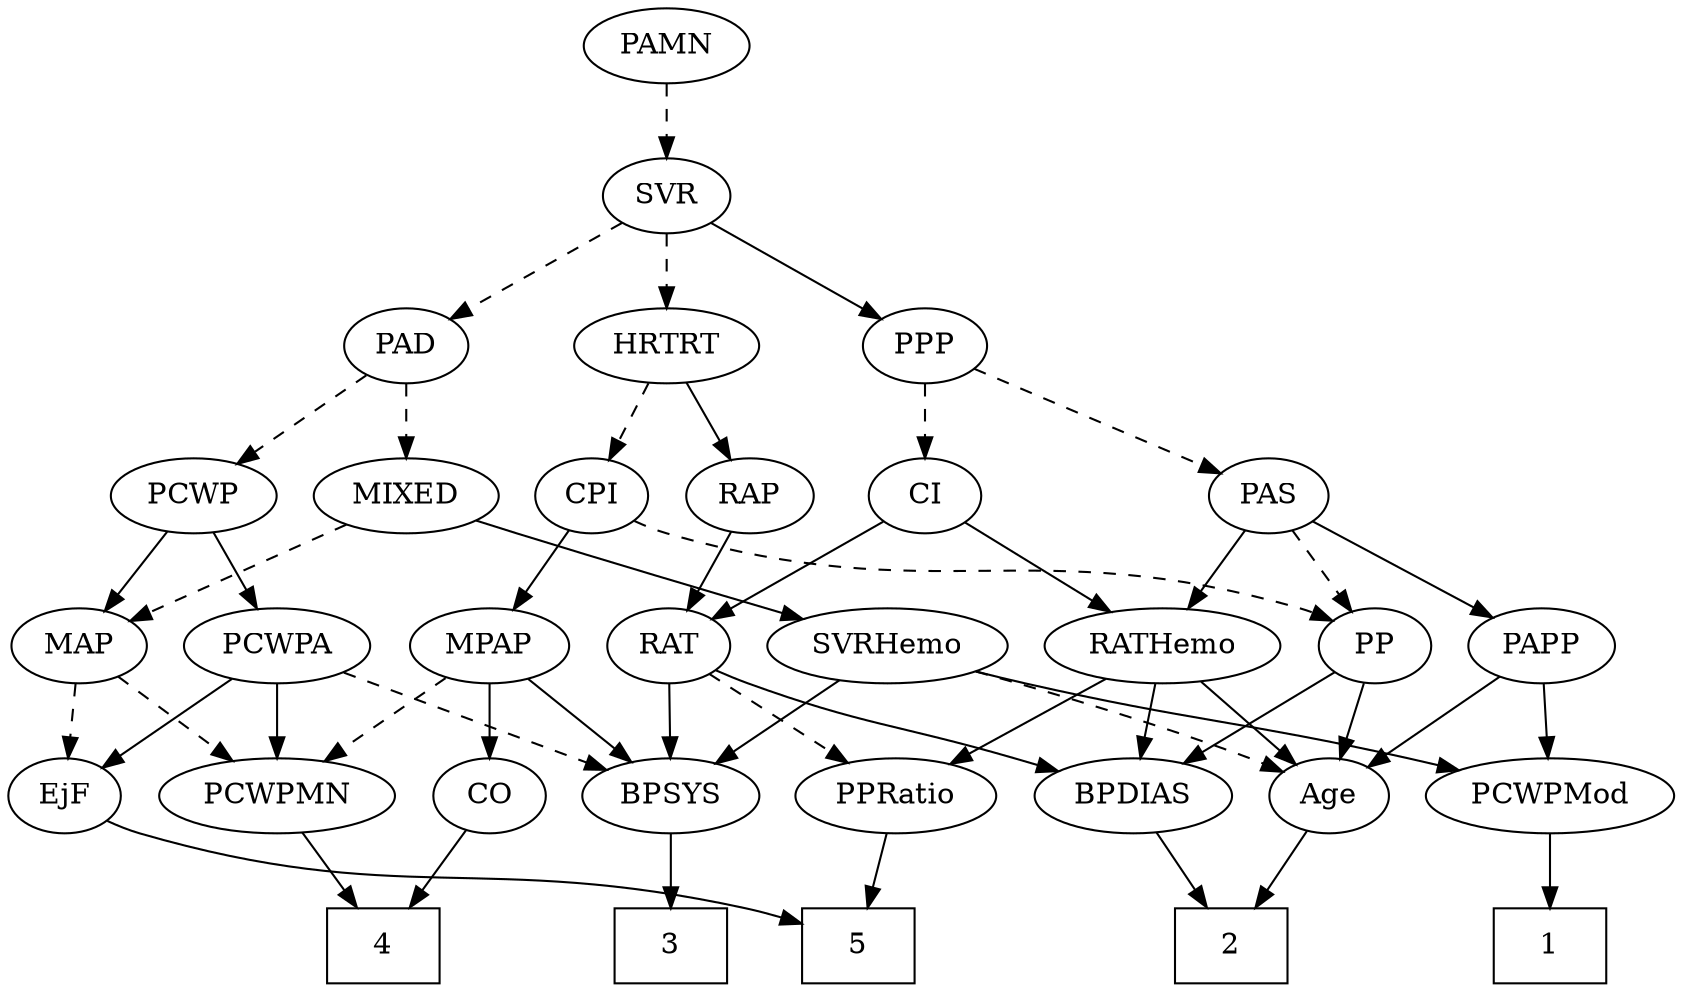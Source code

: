 strict digraph {
	graph [bb="0,0,732,468"];
	node [label="\N"];
	1	[height=0.5,
		pos="680,18",
		shape=box,
		width=0.75];
	2	[height=0.5,
		pos="539,18",
		shape=box,
		width=0.75];
	3	[height=0.5,
		pos="300,18",
		shape=box,
		width=0.75];
	4	[height=0.5,
		pos="170,18",
		shape=box,
		width=0.75];
	5	[height=0.5,
		pos="384,18",
		shape=box,
		width=0.75];
	Age	[height=0.5,
		pos="583,90",
		width=0.75];
	Age -> 2	[pos="e,549.87,36.292 573.02,73.116 567.79,64.801 561.26,54.41 555.32,44.963",
		style=solid];
	EjF	[height=0.5,
		pos="27,90",
		width=0.75];
	EjF -> 5	[pos="e,356.88,29.715 47.509,77.98 52.466,75.694 57.828,73.522 63,72 180.41,37.456 217,64.585 336,36 339.65,35.122 343.42,34.068 347.15,\
32.919",
		style=solid];
	RAP	[height=0.5,
		pos="335,234",
		width=0.77632];
	RAT	[height=0.5,
		pos="297,162",
		width=0.75827];
	RAP -> RAT	[pos="e,305.77,179.15 326.19,216.76 321.58,208.28 315.84,197.71 310.68,188.2",
		style=solid];
	MIXED	[height=0.5,
		pos="177,234",
		width=1.1193];
	SVRHemo	[height=0.5,
		pos="392,162",
		width=1.3902];
	MIXED -> SVRHemo	[pos="e,355.32,174.42 207.8,222.18 213.83,220.1 220.11,217.96 226,216 266.19,202.62 312.07,188.02 345.4,177.54",
		style=solid];
	MAP	[height=0.5,
		pos="32,162",
		width=0.84854];
	MIXED -> MAP	[pos="e,55.192,174.2 150.74,220.32 126.46,208.6 90.316,191.15 64.284,178.59",
		style=dashed];
	MPAP	[height=0.5,
		pos="217,162",
		width=0.97491];
	BPSYS	[height=0.5,
		pos="300,90",
		width=1.0471];
	MPAP -> BPSYS	[pos="e,282.14,106.07 234.6,146.15 246.19,136.38 261.54,123.43 274.46,112.54",
		style=solid];
	CO	[height=0.5,
		pos="217,90",
		width=0.75];
	MPAP -> CO	[pos="e,217,108.1 217,143.7 217,135.98 217,126.71 217,118.11",
		style=solid];
	PCWPMN	[height=0.5,
		pos="122,90",
		width=1.3902];
	MPAP -> PCWPMN	[pos="e,143.18,106.61 197.78,146.83 184.42,136.99 166.37,123.69 151.24,112.54",
		style=dashed];
	BPSYS -> 3	[pos="e,300,36.104 300,71.697 300,63.983 300,54.712 300,46.112",
		style=solid];
	PAD	[height=0.5,
		pos="177,306",
		width=0.79437];
	PAD -> MIXED	[pos="e,177,252.1 177,287.7 177,279.98 177,270.71 177,262.11",
		style=dashed];
	PCWP	[height=0.5,
		pos="84,234",
		width=0.97491];
	PAD -> PCWP	[pos="e,103.16,249.42 159.07,291.5 145.53,281.31 126.72,267.15 111.31,255.56",
		style=dashed];
	CO -> 4	[pos="e,181.61,36.292 206.33,73.116 200.69,64.716 193.63,54.196 187.24,44.671",
		style=solid];
	PAS	[height=0.5,
		pos="556,234",
		width=0.75];
	RATHemo	[height=0.5,
		pos="509,162",
		width=1.3721];
	PAS -> RATHemo	[pos="e,520.28,179.8 545.33,217.12 539.61,208.59 532.42,197.89 525.95,188.25",
		style=solid];
	PP	[height=0.5,
		pos="603,162",
		width=0.75];
	PAS -> PP	[pos="e,592.38,178.82 566.67,217.12 572.55,208.34 579.99,197.26 586.61,187.42",
		style=dashed];
	PAPP	[height=0.5,
		pos="680,162",
		width=0.88464];
	PAS -> PAPP	[pos="e,658.04,175.4 575.92,221.75 595.66,210.61 626.17,193.39 649.06,180.47",
		style=solid];
	PAMN	[height=0.5,
		pos="296,450",
		width=1.011];
	SVR	[height=0.5,
		pos="296,378",
		width=0.77632];
	PAMN -> SVR	[pos="e,296,396.1 296,431.7 296,423.98 296,414.71 296,406.11",
		style=dashed];
	RATHemo -> Age	[pos="e,567.94,105.25 526.16,144.76 536.43,135.05 549.59,122.6 560.67,112.13",
		style=solid];
	BPDIAS	[height=0.5,
		pos="496,90",
		width=1.1735];
	RATHemo -> BPDIAS	[pos="e,499.18,108.1 505.79,143.7 504.35,135.98 502.63,126.71 501.04,118.11",
		style=solid];
	PPRatio	[height=0.5,
		pos="395,90",
		width=1.1013];
	RATHemo -> PPRatio	[pos="e,417.59,104.87 484.82,146.15 467.75,135.67 444.71,121.53 426.24,110.18",
		style=solid];
	CPI	[height=0.5,
		pos="262,234",
		width=0.75];
	CPI -> MPAP	[pos="e,227.48,179.31 251.79,217.12 246.23,208.47 239.23,197.58 232.96,187.83",
		style=solid];
	CPI -> PP	[pos="e,582.49,174.01 282.51,221.99 287.47,219.7 292.83,217.53 298,216 413.68,181.84 451.32,214.16 567,180 568.94,179.43 570.9,178.76 \
572.87,178.04",
		style=dashed];
	RAT -> BPSYS	[pos="e,299.27,108.1 297.74,143.7 298.07,135.98 298.47,126.71 298.84,118.11",
		style=solid];
	RAT -> BPDIAS	[pos="e,463.55,101.62 318.12,150.48 322.96,148.22 328.12,145.94 333,144 381.21,124.89 394.69,124.06 444,108 447.26,106.94 450.63,105.84 \
454.03,104.73",
		style=solid];
	RAT -> PPRatio	[pos="e,374.43,105.7 314.97,148.16 329.28,137.94 349.58,123.44 366.15,111.61",
		style=dashed];
	SVR -> PAD	[pos="e,197.38,318.99 276.08,365.28 256.98,354.05 227.91,336.95 206.19,324.17",
		style=dashed];
	PPP	[height=0.5,
		pos="414,306",
		width=0.75];
	SVR -> PPP	[pos="e,394.28,318.7 316.02,365.13 335.12,353.79 364.09,336.61 385.58,323.86",
		style=solid];
	HRTRT	[height=0.5,
		pos="296,306",
		width=1.1013];
	SVR -> HRTRT	[pos="e,296,324.1 296,359.7 296,351.98 296,342.71 296,334.11",
		style=dashed];
	PCWPMod	[height=0.5,
		pos="680,90",
		width=1.4443];
	PCWPMod -> 1	[pos="e,680,36.104 680,71.697 680,63.983 680,54.712 680,46.112",
		style=solid];
	PCWPA	[height=0.5,
		pos="122,162",
		width=1.1555];
	PCWPA -> EjF	[pos="e,44.563,103.94 101.85,146.15 87.515,135.59 68.133,121.31 52.684,109.92",
		style=solid];
	PCWPA -> BPSYS	[pos="e,271.87,102.06 151.79,149.28 182.24,137.31 229.6,118.68 262.56,105.72",
		style=dashed];
	PCWPA -> PCWPMN	[pos="e,122,108.1 122,143.7 122,135.98 122,126.71 122,118.11",
		style=solid];
	PCWPMN -> 4	[pos="e,158.04,36.447 133.38,72.411 139.01,64.2 145.93,54.099 152.24,44.9",
		style=solid];
	SVRHemo -> Age	[pos="e,561.85,101.47 428.75,149.71 460.43,139.68 507.21,124.14 547,108 548.83,107.26 550.69,106.47 552.56,105.66",
		style=dashed];
	SVRHemo -> BPSYS	[pos="e,319.1,105.54 371.58,145.46 358.48,135.5 341.33,122.44 327.09,111.61",
		style=solid];
	SVRHemo -> PCWPMod	[pos="e,641.37,102.15 429.35,149.82 436.51,147.79 443.97,145.76 451,144 525.07,125.42 544.85,126.26 619,108 623.08,106.99 627.31,105.91 \
631.54,104.79",
		style=solid];
	BPDIAS -> 2	[pos="e,528.28,36.447 506.19,72.411 511.18,64.285 517.31,54.307 522.92,45.184",
		style=solid];
	MAP -> EjF	[pos="e,28.222,108.1 30.764,143.7 30.213,135.98 29.551,126.71 28.937,118.11",
		style=dashed];
	MAP -> PCWPMN	[pos="e,101.74,106.76 49.781,147.17 62.286,137.44 79.281,124.23 93.644,113.05",
		style=dashed];
	PP -> Age	[pos="e,587.8,107.79 598.16,144.05 595.9,136.14 593.15,126.54 590.63,117.69",
		style=solid];
	PP -> BPDIAS	[pos="e,518.12,105.47 584.36,148.81 568.44,138.39 545.23,123.2 526.59,111.01",
		style=solid];
	PPP -> PAS	[pos="e,534.6,245.55 435.26,294.52 459.21,282.72 498.32,263.43 525.52,250.03",
		style=dashed];
	CI	[height=0.5,
		pos="414,234",
		width=0.75];
	PPP -> CI	[pos="e,414,252.1 414,287.7 414,279.98 414,270.71 414,262.11",
		style=dashed];
	PPRatio -> 5	[pos="e,386.69,36.104 392.28,71.697 391.07,63.983 389.61,54.712 388.26,46.112",
		style=solid];
	PCWP -> PCWPA	[pos="e,112.8,179.96 93.005,216.41 97.483,208.16 103,198.01 108.01,188.78",
		style=solid];
	PCWP -> MAP	[pos="e,43.637,178.67 71.939,216.76 65.349,207.89 57.063,196.74 49.748,186.89",
		style=solid];
	CI -> RATHemo	[pos="e,488.04,178.45 431.42,220.16 444.89,210.24 463.84,196.27 479.64,184.63",
		style=solid];
	CI -> RAT	[pos="e,316.65,174.75 394.42,221.28 375.52,209.98 346.71,192.74 325.31,179.94",
		style=solid];
	PAPP -> Age	[pos="e,600.82,103.86 660.84,147.17 646.11,136.55 625.62,121.76 609.35,110.02",
		style=solid];
	PAPP -> PCWPMod	[pos="e,680,108.1 680,143.7 680,135.98 680,126.71 680,118.11",
		style=solid];
	HRTRT -> RAP	[pos="e,325.82,251.47 305.24,288.41 309.91,280.04 315.66,269.71 320.87,260.37",
		style=solid];
	HRTRT -> CPI	[pos="e,269.92,251.31 287.77,288.05 283.74,279.77 278.81,269.62 274.35,260.42",
		style=dashed];
}
